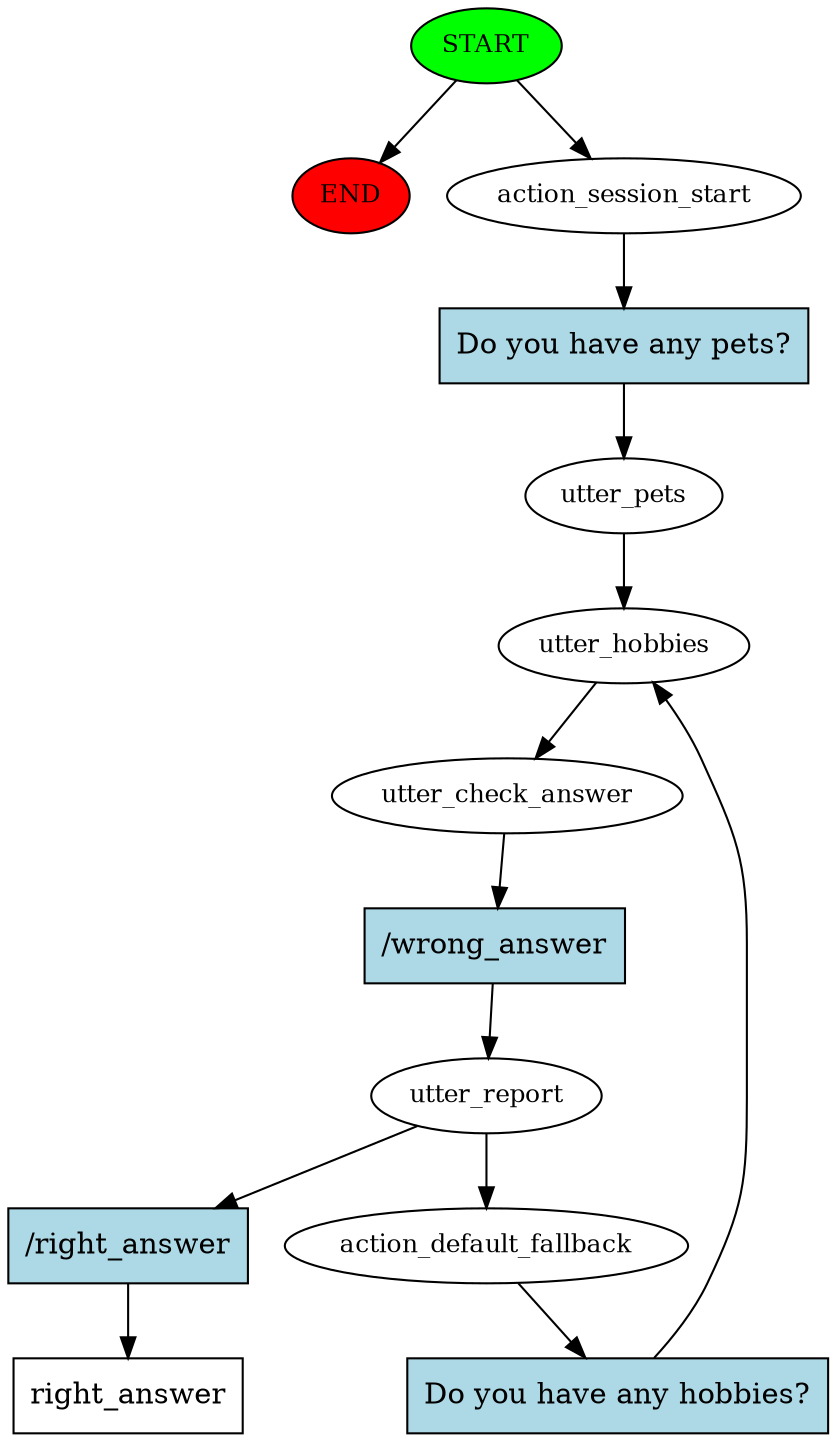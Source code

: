 digraph  {
0 [class="start active", fillcolor=green, fontsize=12, label=START, style=filled];
"-1" [class=end, fillcolor=red, fontsize=12, label=END, style=filled];
1 [class=active, fontsize=12, label=action_session_start];
2 [class=active, fontsize=12, label=utter_pets];
3 [class=active, fontsize=12, label=utter_hobbies];
4 [class=active, fontsize=12, label=utter_check_answer];
5 [class=active, fontsize=12, label=utter_report];
6 [class=active, fontsize=12, label=action_default_fallback];
10 [class="intent dashed active", label=right_answer, shape=rect];
11 [class="intent active", fillcolor=lightblue, label="Do you have any pets?", shape=rect, style=filled];
12 [class="intent active", fillcolor=lightblue, label="/wrong_answer", shape=rect, style=filled];
13 [class="intent active", fillcolor=lightblue, label="/right_answer", shape=rect, style=filled];
14 [class="intent active", fillcolor=lightblue, label="Do you have any hobbies?", shape=rect, style=filled];
0 -> "-1"  [class="", key=NONE, label=""];
0 -> 1  [class=active, key=NONE, label=""];
1 -> 11  [class=active, key=0];
2 -> 3  [class=active, key=NONE, label=""];
3 -> 4  [class=active, key=NONE, label=""];
4 -> 12  [class=active, key=0];
5 -> 6  [class=active, key=NONE, label=""];
5 -> 13  [class=active, key=0];
6 -> 14  [class=active, key=0];
11 -> 2  [class=active, key=0];
12 -> 5  [class=active, key=0];
13 -> 10  [class=active, key=0];
14 -> 3  [class=active, key=0];
}
